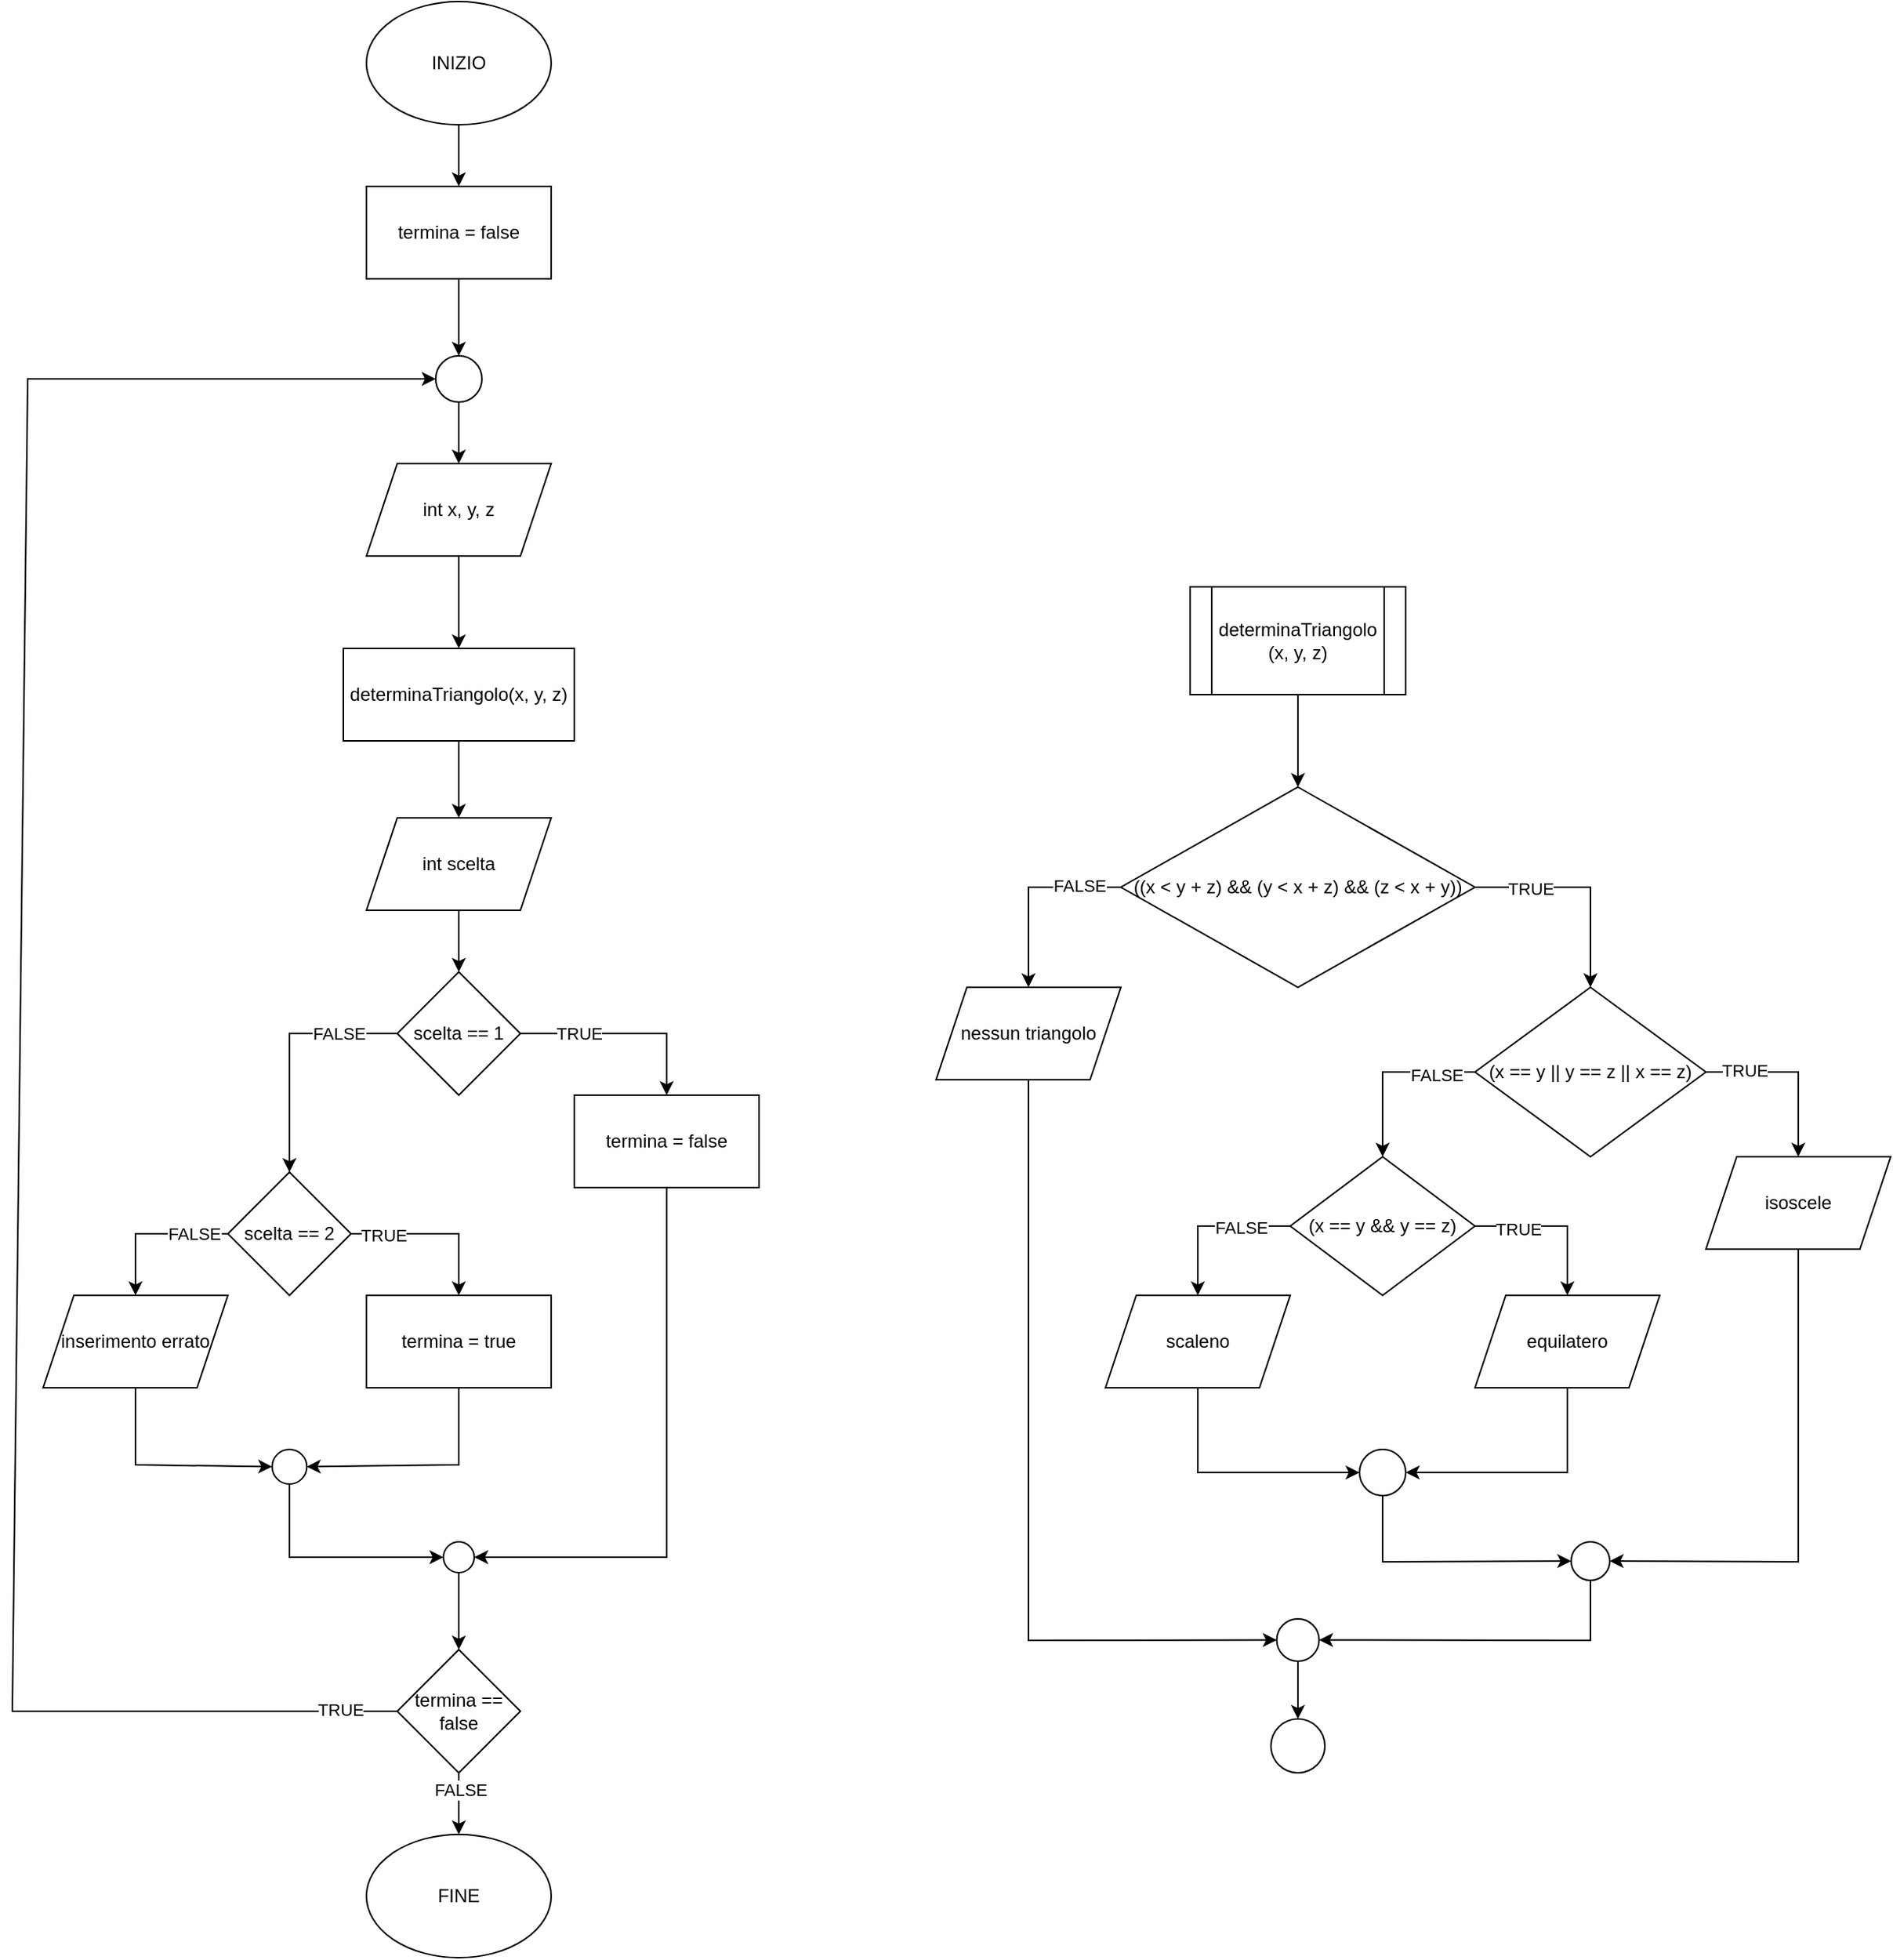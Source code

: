 <mxfile version="21.1.2" type="device">
  <diagram name="Pagina-1" id="NqAV-8EwlfMAQxp9Xdhv">
    <mxGraphModel dx="2211" dy="1104" grid="1" gridSize="10" guides="1" tooltips="1" connect="1" arrows="1" fold="1" page="1" pageScale="1" pageWidth="827" pageHeight="1169" math="0" shadow="0">
      <root>
        <mxCell id="0" />
        <mxCell id="1" parent="0" />
        <mxCell id="rPyU1mSmYRQaT8EzdGcs-1" value="INIZIO" style="ellipse;whiteSpace=wrap;html=1;" parent="1" vertex="1">
          <mxGeometry x="240" y="80" width="120" height="80" as="geometry" />
        </mxCell>
        <mxCell id="rPyU1mSmYRQaT8EzdGcs-2" value="" style="endArrow=classic;html=1;rounded=0;exitX=0.5;exitY=1;exitDx=0;exitDy=0;entryX=0.5;entryY=0;entryDx=0;entryDy=0;" parent="1" source="rPyU1mSmYRQaT8EzdGcs-1" target="rPyU1mSmYRQaT8EzdGcs-3" edge="1">
          <mxGeometry width="50" height="50" relative="1" as="geometry">
            <mxPoint x="380" y="450" as="sourcePoint" />
            <mxPoint x="300" y="200" as="targetPoint" />
          </mxGeometry>
        </mxCell>
        <mxCell id="rPyU1mSmYRQaT8EzdGcs-3" value="termina = false" style="rounded=0;whiteSpace=wrap;html=1;" parent="1" vertex="1">
          <mxGeometry x="240" y="200" width="120" height="60" as="geometry" />
        </mxCell>
        <mxCell id="rPyU1mSmYRQaT8EzdGcs-4" value="" style="endArrow=classic;html=1;rounded=0;exitX=0.5;exitY=1;exitDx=0;exitDy=0;entryX=0.5;entryY=0;entryDx=0;entryDy=0;" parent="1" source="rPyU1mSmYRQaT8EzdGcs-3" target="rPyU1mSmYRQaT8EzdGcs-5" edge="1">
          <mxGeometry width="50" height="50" relative="1" as="geometry">
            <mxPoint x="380" y="450" as="sourcePoint" />
            <mxPoint x="380" y="350" as="targetPoint" />
          </mxGeometry>
        </mxCell>
        <mxCell id="rPyU1mSmYRQaT8EzdGcs-5" value="" style="ellipse;whiteSpace=wrap;html=1;aspect=fixed;" parent="1" vertex="1">
          <mxGeometry x="285" y="310" width="30" height="30" as="geometry" />
        </mxCell>
        <mxCell id="rPyU1mSmYRQaT8EzdGcs-6" value="int x, y, z" style="shape=parallelogram;perimeter=parallelogramPerimeter;whiteSpace=wrap;html=1;fixedSize=1;" parent="1" vertex="1">
          <mxGeometry x="240" y="380" width="120" height="60" as="geometry" />
        </mxCell>
        <mxCell id="rPyU1mSmYRQaT8EzdGcs-7" value="" style="endArrow=classic;html=1;rounded=0;exitX=0.5;exitY=1;exitDx=0;exitDy=0;entryX=0.5;entryY=0;entryDx=0;entryDy=0;" parent="1" source="rPyU1mSmYRQaT8EzdGcs-5" target="rPyU1mSmYRQaT8EzdGcs-6" edge="1">
          <mxGeometry width="50" height="50" relative="1" as="geometry">
            <mxPoint x="380" y="450" as="sourcePoint" />
            <mxPoint x="430" y="400" as="targetPoint" />
          </mxGeometry>
        </mxCell>
        <mxCell id="rPyU1mSmYRQaT8EzdGcs-8" value="determinaTriangolo(x, y, z)" style="rounded=0;whiteSpace=wrap;html=1;" parent="1" vertex="1">
          <mxGeometry x="225" y="500" width="150" height="60" as="geometry" />
        </mxCell>
        <mxCell id="rPyU1mSmYRQaT8EzdGcs-9" value="" style="endArrow=classic;html=1;rounded=0;exitX=0.5;exitY=1;exitDx=0;exitDy=0;entryX=0.5;entryY=0;entryDx=0;entryDy=0;" parent="1" source="rPyU1mSmYRQaT8EzdGcs-6" target="rPyU1mSmYRQaT8EzdGcs-8" edge="1">
          <mxGeometry width="50" height="50" relative="1" as="geometry">
            <mxPoint x="380" y="450" as="sourcePoint" />
            <mxPoint x="430" y="400" as="targetPoint" />
          </mxGeometry>
        </mxCell>
        <mxCell id="rPyU1mSmYRQaT8EzdGcs-10" value="int scelta" style="shape=parallelogram;perimeter=parallelogramPerimeter;whiteSpace=wrap;html=1;fixedSize=1;" parent="1" vertex="1">
          <mxGeometry x="240" y="610" width="120" height="60" as="geometry" />
        </mxCell>
        <mxCell id="rPyU1mSmYRQaT8EzdGcs-11" value="" style="endArrow=classic;html=1;rounded=0;exitX=0.5;exitY=1;exitDx=0;exitDy=0;entryX=0.5;entryY=0;entryDx=0;entryDy=0;" parent="1" source="rPyU1mSmYRQaT8EzdGcs-8" target="rPyU1mSmYRQaT8EzdGcs-10" edge="1">
          <mxGeometry width="50" height="50" relative="1" as="geometry">
            <mxPoint x="380" y="550" as="sourcePoint" />
            <mxPoint x="430" y="500" as="targetPoint" />
          </mxGeometry>
        </mxCell>
        <mxCell id="rPyU1mSmYRQaT8EzdGcs-12" value="scelta == 1" style="rhombus;whiteSpace=wrap;html=1;" parent="1" vertex="1">
          <mxGeometry x="260" y="710" width="80" height="80" as="geometry" />
        </mxCell>
        <mxCell id="rPyU1mSmYRQaT8EzdGcs-13" value="" style="endArrow=classic;html=1;rounded=0;exitX=0.5;exitY=1;exitDx=0;exitDy=0;entryX=0.5;entryY=0;entryDx=0;entryDy=0;" parent="1" source="rPyU1mSmYRQaT8EzdGcs-10" target="rPyU1mSmYRQaT8EzdGcs-12" edge="1">
          <mxGeometry width="50" height="50" relative="1" as="geometry">
            <mxPoint x="380" y="650" as="sourcePoint" />
            <mxPoint x="430" y="600" as="targetPoint" />
          </mxGeometry>
        </mxCell>
        <mxCell id="rPyU1mSmYRQaT8EzdGcs-14" value="" style="endArrow=classic;html=1;rounded=0;exitX=1;exitY=0.5;exitDx=0;exitDy=0;entryX=0.5;entryY=0;entryDx=0;entryDy=0;" parent="1" source="rPyU1mSmYRQaT8EzdGcs-12" target="rPyU1mSmYRQaT8EzdGcs-16" edge="1">
          <mxGeometry width="50" height="50" relative="1" as="geometry">
            <mxPoint x="380" y="750" as="sourcePoint" />
            <mxPoint x="440" y="770" as="targetPoint" />
            <Array as="points">
              <mxPoint x="435" y="750" />
            </Array>
          </mxGeometry>
        </mxCell>
        <mxCell id="rPyU1mSmYRQaT8EzdGcs-15" value="TRUE" style="edgeLabel;html=1;align=center;verticalAlign=middle;resizable=0;points=[];" parent="rPyU1mSmYRQaT8EzdGcs-14" vertex="1" connectable="0">
          <mxGeometry x="-0.462" relative="1" as="geometry">
            <mxPoint x="1" as="offset" />
          </mxGeometry>
        </mxCell>
        <mxCell id="rPyU1mSmYRQaT8EzdGcs-16" value="termina = false" style="rounded=0;whiteSpace=wrap;html=1;" parent="1" vertex="1">
          <mxGeometry x="375" y="790" width="120" height="60" as="geometry" />
        </mxCell>
        <mxCell id="rPyU1mSmYRQaT8EzdGcs-17" value="" style="endArrow=classic;html=1;rounded=0;exitX=0;exitY=0.5;exitDx=0;exitDy=0;entryX=0.5;entryY=0;entryDx=0;entryDy=0;" parent="1" source="rPyU1mSmYRQaT8EzdGcs-12" target="rPyU1mSmYRQaT8EzdGcs-19" edge="1">
          <mxGeometry width="50" height="50" relative="1" as="geometry">
            <mxPoint x="380" y="950" as="sourcePoint" />
            <mxPoint x="210" y="860" as="targetPoint" />
            <Array as="points">
              <mxPoint x="190" y="750" />
            </Array>
          </mxGeometry>
        </mxCell>
        <mxCell id="rPyU1mSmYRQaT8EzdGcs-18" value="FALSE" style="edgeLabel;html=1;align=center;verticalAlign=middle;resizable=0;points=[];" parent="rPyU1mSmYRQaT8EzdGcs-17" vertex="1" connectable="0">
          <mxGeometry x="-0.526" relative="1" as="geometry">
            <mxPoint as="offset" />
          </mxGeometry>
        </mxCell>
        <mxCell id="rPyU1mSmYRQaT8EzdGcs-19" value="scelta == 2" style="rhombus;whiteSpace=wrap;html=1;" parent="1" vertex="1">
          <mxGeometry x="150" y="840" width="80" height="80" as="geometry" />
        </mxCell>
        <mxCell id="rPyU1mSmYRQaT8EzdGcs-20" value="" style="endArrow=classic;html=1;rounded=0;exitX=1;exitY=0.5;exitDx=0;exitDy=0;entryX=0.5;entryY=0;entryDx=0;entryDy=0;" parent="1" source="rPyU1mSmYRQaT8EzdGcs-19" target="rPyU1mSmYRQaT8EzdGcs-22" edge="1">
          <mxGeometry width="50" height="50" relative="1" as="geometry">
            <mxPoint x="380" y="950" as="sourcePoint" />
            <mxPoint x="430" y="900" as="targetPoint" />
            <Array as="points">
              <mxPoint x="300" y="880" />
            </Array>
          </mxGeometry>
        </mxCell>
        <mxCell id="rPyU1mSmYRQaT8EzdGcs-21" value="TRUE" style="edgeLabel;html=1;align=center;verticalAlign=middle;resizable=0;points=[];" parent="rPyU1mSmYRQaT8EzdGcs-20" vertex="1" connectable="0">
          <mxGeometry x="-0.619" y="-1" relative="1" as="geometry">
            <mxPoint as="offset" />
          </mxGeometry>
        </mxCell>
        <mxCell id="rPyU1mSmYRQaT8EzdGcs-22" value="termina = true" style="rounded=0;whiteSpace=wrap;html=1;" parent="1" vertex="1">
          <mxGeometry x="240" y="920" width="120" height="60" as="geometry" />
        </mxCell>
        <mxCell id="rPyU1mSmYRQaT8EzdGcs-23" value="" style="endArrow=classic;html=1;rounded=0;exitX=0;exitY=0.5;exitDx=0;exitDy=0;entryX=0.5;entryY=0;entryDx=0;entryDy=0;" parent="1" source="rPyU1mSmYRQaT8EzdGcs-19" target="rPyU1mSmYRQaT8EzdGcs-25" edge="1">
          <mxGeometry width="50" height="50" relative="1" as="geometry">
            <mxPoint x="380" y="950" as="sourcePoint" />
            <mxPoint x="80" y="990" as="targetPoint" />
            <Array as="points">
              <mxPoint x="90" y="880" />
            </Array>
          </mxGeometry>
        </mxCell>
        <mxCell id="rPyU1mSmYRQaT8EzdGcs-24" value="FALSE" style="edgeLabel;html=1;align=center;verticalAlign=middle;resizable=0;points=[];" parent="rPyU1mSmYRQaT8EzdGcs-23" vertex="1" connectable="0">
          <mxGeometry x="-0.579" relative="1" as="geometry">
            <mxPoint x="-1" as="offset" />
          </mxGeometry>
        </mxCell>
        <mxCell id="rPyU1mSmYRQaT8EzdGcs-25" value="inserimento errato" style="shape=parallelogram;perimeter=parallelogramPerimeter;whiteSpace=wrap;html=1;fixedSize=1;" parent="1" vertex="1">
          <mxGeometry x="30" y="920" width="120" height="60" as="geometry" />
        </mxCell>
        <mxCell id="rPyU1mSmYRQaT8EzdGcs-26" value="" style="endArrow=classic;html=1;rounded=0;exitX=0.5;exitY=1;exitDx=0;exitDy=0;entryX=0;entryY=0.5;entryDx=0;entryDy=0;" parent="1" source="rPyU1mSmYRQaT8EzdGcs-25" target="rPyU1mSmYRQaT8EzdGcs-27" edge="1">
          <mxGeometry width="50" height="50" relative="1" as="geometry">
            <mxPoint x="330" y="1050" as="sourcePoint" />
            <mxPoint x="110" y="1040" as="targetPoint" />
            <Array as="points">
              <mxPoint x="90" y="1030" />
            </Array>
          </mxGeometry>
        </mxCell>
        <mxCell id="rPyU1mSmYRQaT8EzdGcs-27" value="" style="ellipse;whiteSpace=wrap;html=1;aspect=fixed;" parent="1" vertex="1">
          <mxGeometry x="178.75" y="1020" width="22.5" height="22.5" as="geometry" />
        </mxCell>
        <mxCell id="rPyU1mSmYRQaT8EzdGcs-28" value="" style="endArrow=classic;html=1;rounded=0;exitX=0.5;exitY=1;exitDx=0;exitDy=0;entryX=1;entryY=0.5;entryDx=0;entryDy=0;" parent="1" source="rPyU1mSmYRQaT8EzdGcs-22" target="rPyU1mSmYRQaT8EzdGcs-27" edge="1">
          <mxGeometry width="50" height="50" relative="1" as="geometry">
            <mxPoint x="330" y="1150" as="sourcePoint" />
            <mxPoint x="380" y="1100" as="targetPoint" />
            <Array as="points">
              <mxPoint x="300" y="1030" />
            </Array>
          </mxGeometry>
        </mxCell>
        <mxCell id="rPyU1mSmYRQaT8EzdGcs-29" value="" style="endArrow=classic;html=1;rounded=0;exitX=0.5;exitY=1;exitDx=0;exitDy=0;entryX=0;entryY=0.5;entryDx=0;entryDy=0;" parent="1" source="rPyU1mSmYRQaT8EzdGcs-27" target="rPyU1mSmYRQaT8EzdGcs-31" edge="1">
          <mxGeometry width="50" height="50" relative="1" as="geometry">
            <mxPoint x="330" y="1150" as="sourcePoint" />
            <mxPoint x="210" y="1100" as="targetPoint" />
            <Array as="points">
              <mxPoint x="190" y="1090" />
            </Array>
          </mxGeometry>
        </mxCell>
        <mxCell id="rPyU1mSmYRQaT8EzdGcs-30" value="" style="endArrow=classic;html=1;rounded=0;exitX=0.5;exitY=1;exitDx=0;exitDy=0;entryX=1;entryY=0.5;entryDx=0;entryDy=0;" parent="1" source="rPyU1mSmYRQaT8EzdGcs-16" target="rPyU1mSmYRQaT8EzdGcs-31" edge="1">
          <mxGeometry width="50" height="50" relative="1" as="geometry">
            <mxPoint x="330" y="1150" as="sourcePoint" />
            <mxPoint x="380" y="1100" as="targetPoint" />
            <Array as="points">
              <mxPoint x="435" y="1090" />
            </Array>
          </mxGeometry>
        </mxCell>
        <mxCell id="rPyU1mSmYRQaT8EzdGcs-31" value="" style="ellipse;whiteSpace=wrap;html=1;aspect=fixed;" parent="1" vertex="1">
          <mxGeometry x="290" y="1080" width="20" height="20" as="geometry" />
        </mxCell>
        <mxCell id="rPyU1mSmYRQaT8EzdGcs-32" value="" style="endArrow=classic;html=1;rounded=0;exitX=0.5;exitY=1;exitDx=0;exitDy=0;entryX=0.5;entryY=0;entryDx=0;entryDy=0;" parent="1" source="rPyU1mSmYRQaT8EzdGcs-31" target="rPyU1mSmYRQaT8EzdGcs-33" edge="1">
          <mxGeometry width="50" height="50" relative="1" as="geometry">
            <mxPoint x="330" y="1150" as="sourcePoint" />
            <mxPoint x="280" y="1130" as="targetPoint" />
          </mxGeometry>
        </mxCell>
        <mxCell id="rPyU1mSmYRQaT8EzdGcs-33" value="termina == false" style="rhombus;whiteSpace=wrap;html=1;" parent="1" vertex="1">
          <mxGeometry x="260" y="1150" width="80" height="80" as="geometry" />
        </mxCell>
        <mxCell id="rPyU1mSmYRQaT8EzdGcs-34" value="" style="endArrow=classic;html=1;rounded=0;exitX=0;exitY=0.5;exitDx=0;exitDy=0;entryX=0;entryY=0.5;entryDx=0;entryDy=0;" parent="1" source="rPyU1mSmYRQaT8EzdGcs-33" target="rPyU1mSmYRQaT8EzdGcs-5" edge="1">
          <mxGeometry width="50" height="50" relative="1" as="geometry">
            <mxPoint x="330" y="1140" as="sourcePoint" />
            <mxPoint x="130" y="650" as="targetPoint" />
            <Array as="points">
              <mxPoint x="10" y="1190" />
              <mxPoint x="20" y="325" />
            </Array>
          </mxGeometry>
        </mxCell>
        <mxCell id="rPyU1mSmYRQaT8EzdGcs-37" value="TRUE" style="edgeLabel;html=1;align=center;verticalAlign=middle;resizable=0;points=[];" parent="rPyU1mSmYRQaT8EzdGcs-34" vertex="1" connectable="0">
          <mxGeometry x="-0.946" y="-1" relative="1" as="geometry">
            <mxPoint as="offset" />
          </mxGeometry>
        </mxCell>
        <mxCell id="rPyU1mSmYRQaT8EzdGcs-35" value="" style="endArrow=classic;html=1;rounded=0;exitX=0.5;exitY=1;exitDx=0;exitDy=0;entryX=0.5;entryY=0;entryDx=0;entryDy=0;" parent="1" source="rPyU1mSmYRQaT8EzdGcs-33" target="rPyU1mSmYRQaT8EzdGcs-38" edge="1">
          <mxGeometry width="50" height="50" relative="1" as="geometry">
            <mxPoint x="330" y="1040" as="sourcePoint" />
            <mxPoint x="300" y="1290" as="targetPoint" />
          </mxGeometry>
        </mxCell>
        <mxCell id="rPyU1mSmYRQaT8EzdGcs-36" value="FALSE" style="edgeLabel;html=1;align=center;verticalAlign=middle;resizable=0;points=[];" parent="rPyU1mSmYRQaT8EzdGcs-35" vertex="1" connectable="0">
          <mxGeometry x="-0.453" relative="1" as="geometry">
            <mxPoint x="1" as="offset" />
          </mxGeometry>
        </mxCell>
        <mxCell id="rPyU1mSmYRQaT8EzdGcs-38" value="FINE" style="ellipse;whiteSpace=wrap;html=1;" parent="1" vertex="1">
          <mxGeometry x="240" y="1270" width="120" height="80" as="geometry" />
        </mxCell>
        <mxCell id="rPyU1mSmYRQaT8EzdGcs-42" value="((x &amp;lt; y + z) &amp;amp;&amp;amp; (y &amp;lt; x + z) &amp;amp;&amp;amp; (z &amp;lt; x + y))" style="rhombus;whiteSpace=wrap;html=1;" parent="1" vertex="1">
          <mxGeometry x="730" y="590" width="230" height="130" as="geometry" />
        </mxCell>
        <mxCell id="rPyU1mSmYRQaT8EzdGcs-43" value="" style="endArrow=classic;html=1;rounded=0;exitX=0.5;exitY=1;exitDx=0;exitDy=0;entryX=0.5;entryY=0;entryDx=0;entryDy=0;" parent="1" source="JclM_uJ1mZZoqbzrUk3Z-1" target="rPyU1mSmYRQaT8EzdGcs-42" edge="1">
          <mxGeometry width="50" height="50" relative="1" as="geometry">
            <mxPoint x="845" y="530" as="sourcePoint" />
            <mxPoint x="850" y="690" as="targetPoint" />
          </mxGeometry>
        </mxCell>
        <mxCell id="rPyU1mSmYRQaT8EzdGcs-44" value="" style="endArrow=classic;html=1;rounded=0;exitX=1;exitY=0.5;exitDx=0;exitDy=0;entryX=0.5;entryY=0;entryDx=0;entryDy=0;" parent="1" source="rPyU1mSmYRQaT8EzdGcs-42" target="rPyU1mSmYRQaT8EzdGcs-45" edge="1">
          <mxGeometry width="50" height="50" relative="1" as="geometry">
            <mxPoint x="800" y="740" as="sourcePoint" />
            <mxPoint x="1020" y="740" as="targetPoint" />
            <Array as="points">
              <mxPoint x="1035" y="655" />
            </Array>
          </mxGeometry>
        </mxCell>
        <mxCell id="rPyU1mSmYRQaT8EzdGcs-46" value="TRUE" style="edgeLabel;html=1;align=center;verticalAlign=middle;resizable=0;points=[];" parent="rPyU1mSmYRQaT8EzdGcs-44" vertex="1" connectable="0">
          <mxGeometry x="-0.495" y="-1" relative="1" as="geometry">
            <mxPoint as="offset" />
          </mxGeometry>
        </mxCell>
        <mxCell id="rPyU1mSmYRQaT8EzdGcs-45" value="(x == y || y == z || x == z)" style="rhombus;whiteSpace=wrap;html=1;" parent="1" vertex="1">
          <mxGeometry x="960" y="720" width="150" height="110" as="geometry" />
        </mxCell>
        <mxCell id="rPyU1mSmYRQaT8EzdGcs-47" value="isoscele" style="shape=parallelogram;perimeter=parallelogramPerimeter;whiteSpace=wrap;html=1;fixedSize=1;" parent="1" vertex="1">
          <mxGeometry x="1110" y="830" width="120" height="60" as="geometry" />
        </mxCell>
        <mxCell id="rPyU1mSmYRQaT8EzdGcs-48" value="" style="endArrow=classic;html=1;rounded=0;exitX=1;exitY=0.5;exitDx=0;exitDy=0;entryX=0.5;entryY=0;entryDx=0;entryDy=0;" parent="1" source="rPyU1mSmYRQaT8EzdGcs-45" target="rPyU1mSmYRQaT8EzdGcs-47" edge="1">
          <mxGeometry width="50" height="50" relative="1" as="geometry">
            <mxPoint x="990" y="740" as="sourcePoint" />
            <mxPoint x="1040" y="690" as="targetPoint" />
            <Array as="points">
              <mxPoint x="1170" y="775" />
            </Array>
          </mxGeometry>
        </mxCell>
        <mxCell id="rPyU1mSmYRQaT8EzdGcs-49" value="TRUE" style="edgeLabel;html=1;align=center;verticalAlign=middle;resizable=0;points=[];" parent="rPyU1mSmYRQaT8EzdGcs-48" vertex="1" connectable="0">
          <mxGeometry x="-0.574" y="1" relative="1" as="geometry">
            <mxPoint as="offset" />
          </mxGeometry>
        </mxCell>
        <mxCell id="rPyU1mSmYRQaT8EzdGcs-50" value="" style="endArrow=classic;html=1;rounded=0;exitX=0;exitY=0.5;exitDx=0;exitDy=0;entryX=0.5;entryY=0;entryDx=0;entryDy=0;" parent="1" source="rPyU1mSmYRQaT8EzdGcs-45" target="rPyU1mSmYRQaT8EzdGcs-52" edge="1">
          <mxGeometry width="50" height="50" relative="1" as="geometry">
            <mxPoint x="990" y="740" as="sourcePoint" />
            <mxPoint x="860" y="850" as="targetPoint" />
            <Array as="points">
              <mxPoint x="900" y="775" />
            </Array>
          </mxGeometry>
        </mxCell>
        <mxCell id="rPyU1mSmYRQaT8EzdGcs-51" value="FALSE" style="edgeLabel;html=1;align=center;verticalAlign=middle;resizable=0;points=[];" parent="rPyU1mSmYRQaT8EzdGcs-50" vertex="1" connectable="0">
          <mxGeometry x="-0.558" y="2" relative="1" as="geometry">
            <mxPoint as="offset" />
          </mxGeometry>
        </mxCell>
        <mxCell id="rPyU1mSmYRQaT8EzdGcs-52" value="(x == y &amp;amp;&amp;amp; y == z)" style="rhombus;whiteSpace=wrap;html=1;" parent="1" vertex="1">
          <mxGeometry x="840" y="830" width="120" height="90" as="geometry" />
        </mxCell>
        <mxCell id="rPyU1mSmYRQaT8EzdGcs-53" value="" style="endArrow=classic;html=1;rounded=0;exitX=1;exitY=0.5;exitDx=0;exitDy=0;entryX=0.5;entryY=0;entryDx=0;entryDy=0;" parent="1" source="rPyU1mSmYRQaT8EzdGcs-52" target="rPyU1mSmYRQaT8EzdGcs-54" edge="1">
          <mxGeometry width="50" height="50" relative="1" as="geometry">
            <mxPoint x="990" y="840" as="sourcePoint" />
            <mxPoint x="1010" y="910" as="targetPoint" />
            <Array as="points">
              <mxPoint x="1020" y="875" />
            </Array>
          </mxGeometry>
        </mxCell>
        <mxCell id="rPyU1mSmYRQaT8EzdGcs-55" value="TRUE" style="edgeLabel;html=1;align=center;verticalAlign=middle;resizable=0;points=[];" parent="rPyU1mSmYRQaT8EzdGcs-53" vertex="1" connectable="0">
          <mxGeometry x="-0.474" y="-2" relative="1" as="geometry">
            <mxPoint as="offset" />
          </mxGeometry>
        </mxCell>
        <mxCell id="rPyU1mSmYRQaT8EzdGcs-54" value="equilatero" style="shape=parallelogram;perimeter=parallelogramPerimeter;whiteSpace=wrap;html=1;fixedSize=1;" parent="1" vertex="1">
          <mxGeometry x="960" y="920" width="120" height="60" as="geometry" />
        </mxCell>
        <mxCell id="rPyU1mSmYRQaT8EzdGcs-56" value="" style="endArrow=classic;html=1;rounded=0;exitX=0.5;exitY=1;exitDx=0;exitDy=0;entryX=1;entryY=0.5;entryDx=0;entryDy=0;" parent="1" source="rPyU1mSmYRQaT8EzdGcs-54" target="rPyU1mSmYRQaT8EzdGcs-61" edge="1">
          <mxGeometry width="50" height="50" relative="1" as="geometry">
            <mxPoint x="990" y="940" as="sourcePoint" />
            <mxPoint x="1030" y="1050" as="targetPoint" />
            <Array as="points">
              <mxPoint x="1020" y="1035" />
            </Array>
          </mxGeometry>
        </mxCell>
        <mxCell id="rPyU1mSmYRQaT8EzdGcs-57" value="" style="endArrow=classic;html=1;rounded=0;exitX=0;exitY=0.5;exitDx=0;exitDy=0;entryX=0.5;entryY=0;entryDx=0;entryDy=0;" parent="1" source="rPyU1mSmYRQaT8EzdGcs-52" target="rPyU1mSmYRQaT8EzdGcs-59" edge="1">
          <mxGeometry width="50" height="50" relative="1" as="geometry">
            <mxPoint x="990" y="940" as="sourcePoint" />
            <mxPoint x="810" y="970" as="targetPoint" />
            <Array as="points">
              <mxPoint x="780" y="875" />
            </Array>
          </mxGeometry>
        </mxCell>
        <mxCell id="rPyU1mSmYRQaT8EzdGcs-58" value="FALSE" style="edgeLabel;html=1;align=center;verticalAlign=middle;resizable=0;points=[];" parent="rPyU1mSmYRQaT8EzdGcs-57" vertex="1" connectable="0">
          <mxGeometry x="-0.377" y="1" relative="1" as="geometry">
            <mxPoint as="offset" />
          </mxGeometry>
        </mxCell>
        <mxCell id="rPyU1mSmYRQaT8EzdGcs-59" value="scaleno" style="shape=parallelogram;perimeter=parallelogramPerimeter;whiteSpace=wrap;html=1;fixedSize=1;" parent="1" vertex="1">
          <mxGeometry x="720" y="920" width="120" height="60" as="geometry" />
        </mxCell>
        <mxCell id="rPyU1mSmYRQaT8EzdGcs-60" value="" style="endArrow=classic;html=1;rounded=0;exitX=0.5;exitY=1;exitDx=0;exitDy=0;entryX=0;entryY=0.5;entryDx=0;entryDy=0;" parent="1" source="rPyU1mSmYRQaT8EzdGcs-59" target="rPyU1mSmYRQaT8EzdGcs-61" edge="1">
          <mxGeometry width="50" height="50" relative="1" as="geometry">
            <mxPoint x="990" y="1040" as="sourcePoint" />
            <mxPoint x="780" y="1050" as="targetPoint" />
            <Array as="points">
              <mxPoint x="780" y="1035" />
            </Array>
          </mxGeometry>
        </mxCell>
        <mxCell id="rPyU1mSmYRQaT8EzdGcs-61" value="" style="ellipse;whiteSpace=wrap;html=1;aspect=fixed;" parent="1" vertex="1">
          <mxGeometry x="885" y="1020" width="30" height="30" as="geometry" />
        </mxCell>
        <mxCell id="rPyU1mSmYRQaT8EzdGcs-62" value="" style="endArrow=classic;html=1;rounded=0;exitX=0.5;exitY=1;exitDx=0;exitDy=0;entryX=1;entryY=0.5;entryDx=0;entryDy=0;" parent="1" source="rPyU1mSmYRQaT8EzdGcs-47" target="rPyU1mSmYRQaT8EzdGcs-64" edge="1">
          <mxGeometry width="50" height="50" relative="1" as="geometry">
            <mxPoint x="990" y="1040" as="sourcePoint" />
            <mxPoint x="1120" y="1030" as="targetPoint" />
            <Array as="points">
              <mxPoint x="1170" y="1093" />
            </Array>
          </mxGeometry>
        </mxCell>
        <mxCell id="rPyU1mSmYRQaT8EzdGcs-63" value="" style="endArrow=classic;html=1;rounded=0;exitX=0.5;exitY=1;exitDx=0;exitDy=0;entryX=0;entryY=0.5;entryDx=0;entryDy=0;" parent="1" source="rPyU1mSmYRQaT8EzdGcs-61" target="rPyU1mSmYRQaT8EzdGcs-64" edge="1">
          <mxGeometry width="50" height="50" relative="1" as="geometry">
            <mxPoint x="990" y="1040" as="sourcePoint" />
            <mxPoint x="880" y="1130" as="targetPoint" />
            <Array as="points">
              <mxPoint x="900" y="1093" />
            </Array>
          </mxGeometry>
        </mxCell>
        <mxCell id="rPyU1mSmYRQaT8EzdGcs-64" value="" style="ellipse;whiteSpace=wrap;html=1;aspect=fixed;" parent="1" vertex="1">
          <mxGeometry x="1022.5" y="1080" width="25" height="25" as="geometry" />
        </mxCell>
        <mxCell id="rPyU1mSmYRQaT8EzdGcs-65" value="" style="endArrow=classic;html=1;rounded=0;exitX=0;exitY=0.5;exitDx=0;exitDy=0;entryX=0.5;entryY=0;entryDx=0;entryDy=0;" parent="1" source="rPyU1mSmYRQaT8EzdGcs-42" target="rPyU1mSmYRQaT8EzdGcs-66" edge="1">
          <mxGeometry width="50" height="50" relative="1" as="geometry">
            <mxPoint x="840" y="1040" as="sourcePoint" />
            <mxPoint x="610" y="820" as="targetPoint" />
            <Array as="points">
              <mxPoint x="670" y="655" />
            </Array>
          </mxGeometry>
        </mxCell>
        <mxCell id="rPyU1mSmYRQaT8EzdGcs-67" value="FALSE" style="edgeLabel;html=1;align=center;verticalAlign=middle;resizable=0;points=[];" parent="rPyU1mSmYRQaT8EzdGcs-65" vertex="1" connectable="0">
          <mxGeometry x="-0.585" y="-1" relative="1" as="geometry">
            <mxPoint x="-1" as="offset" />
          </mxGeometry>
        </mxCell>
        <mxCell id="rPyU1mSmYRQaT8EzdGcs-66" value="nessun triangolo" style="shape=parallelogram;perimeter=parallelogramPerimeter;whiteSpace=wrap;html=1;fixedSize=1;" parent="1" vertex="1">
          <mxGeometry x="610" y="720" width="120" height="60" as="geometry" />
        </mxCell>
        <mxCell id="rPyU1mSmYRQaT8EzdGcs-68" value="" style="endArrow=classic;html=1;rounded=0;exitX=0.5;exitY=1;exitDx=0;exitDy=0;entryX=1;entryY=0.5;entryDx=0;entryDy=0;" parent="1" source="rPyU1mSmYRQaT8EzdGcs-64" target="rPyU1mSmYRQaT8EzdGcs-70" edge="1">
          <mxGeometry width="50" height="50" relative="1" as="geometry">
            <mxPoint x="840" y="1140" as="sourcePoint" />
            <mxPoint x="1010" y="1170" as="targetPoint" />
            <Array as="points">
              <mxPoint x="1035" y="1144" />
            </Array>
          </mxGeometry>
        </mxCell>
        <mxCell id="rPyU1mSmYRQaT8EzdGcs-69" value="" style="endArrow=classic;html=1;rounded=0;exitX=0.5;exitY=1;exitDx=0;exitDy=0;entryX=0;entryY=0.5;entryDx=0;entryDy=0;" parent="1" source="rPyU1mSmYRQaT8EzdGcs-66" target="rPyU1mSmYRQaT8EzdGcs-70" edge="1">
          <mxGeometry width="50" height="50" relative="1" as="geometry">
            <mxPoint x="840" y="1140" as="sourcePoint" />
            <mxPoint x="670" y="1050" as="targetPoint" />
            <Array as="points">
              <mxPoint x="670" y="1144" />
            </Array>
          </mxGeometry>
        </mxCell>
        <mxCell id="rPyU1mSmYRQaT8EzdGcs-70" value="" style="ellipse;whiteSpace=wrap;html=1;aspect=fixed;" parent="1" vertex="1">
          <mxGeometry x="831.25" y="1130" width="27.5" height="27.5" as="geometry" />
        </mxCell>
        <mxCell id="rPyU1mSmYRQaT8EzdGcs-71" value="" style="endArrow=classic;html=1;rounded=0;exitX=0.5;exitY=1;exitDx=0;exitDy=0;" parent="1" source="rPyU1mSmYRQaT8EzdGcs-70" target="rPyU1mSmYRQaT8EzdGcs-72" edge="1">
          <mxGeometry width="50" height="50" relative="1" as="geometry">
            <mxPoint x="840" y="1140" as="sourcePoint" />
            <mxPoint x="845" y="1210" as="targetPoint" />
          </mxGeometry>
        </mxCell>
        <mxCell id="rPyU1mSmYRQaT8EzdGcs-72" value="" style="ellipse;whiteSpace=wrap;html=1;aspect=fixed;" parent="1" vertex="1">
          <mxGeometry x="827.5" y="1195" width="35" height="35" as="geometry" />
        </mxCell>
        <mxCell id="JclM_uJ1mZZoqbzrUk3Z-1" value="determinaTriangolo&lt;br&gt;(x, y, z)" style="shape=process;whiteSpace=wrap;html=1;backgroundOutline=1;" vertex="1" parent="1">
          <mxGeometry x="775" y="460" width="140" height="70" as="geometry" />
        </mxCell>
      </root>
    </mxGraphModel>
  </diagram>
</mxfile>
